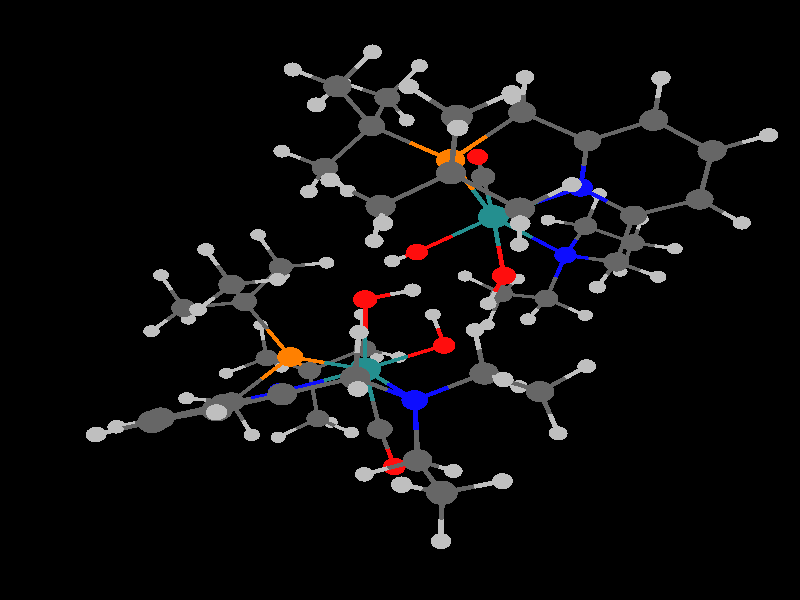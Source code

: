 global_settings {
	ambient_light rgb <0.200000002980232, 0.200000002980232, 0.200000002980232>
	max_trace_level 15
}

background { color rgb <0,0,0> }

camera {
	perspective
	location <0.180663388893447, 22.5742932811465, -3.10228790567028>
	angle 40
	up <-0.742047062516124, 0.079325071349589, 0.665637806969056>
	right <-0.670163965302873, -0.111038127486888, -0.733860200483536> * 1
	direction <0.0156976629063425, -0.990645278240192, 0.13555632069251> }

light_source {
	<-84.1519867609535, 75.2031484920036, -20.1646786130129>
	color rgb <1, 1, 1>
	fade_distance 157.108166248387
	fade_power 0
	parallel
	point_at <84.1519867609535, -75.2031484920036, 20.1646786130129>
}

light_source {
	<1.92827310897203, -27.5697013257519, 88.0444207914706>
	color rgb <0.300000011920929, 0.300000011920929, 0.300000011920929>
	fade_distance 157.108166248387
	fade_power 0
	parallel
	point_at <-1.92827310897203, 27.5697013257519, -88.0444207914706>
}

#default {
	finish {ambient .8 diffuse 1 specular 1 roughness .005 metallic 0.5}
}

union {
}
merge {
}
union {
cylinder {
	<4.095984, 3.391543, -4.734301>, 	<3.71917476073452, 3.41658101086978, -4.40321161948783>, 0.05
	pigment { rgbt <0.75, 0.75, 0.75, 0> }
}
cylinder {
	<3.71917476073452, 3.41658101086978, -4.40321161948783>, 	<3.270339, 3.446405, -4.008835>, 0.05
	pigment { rgbt <0.400000005960464, 0.400000005960464, 0.400000005960464, 0> }
}
cylinder {
	<0.99685, 1.392506, -4.71719>, 	<0.747004252158991, 1.31600032729394, -4.2877941928164>, 0.05
	pigment { rgbt <0.75, 0.75, 0.75, 0> }
}
cylinder {
	<0.747004252158991, 1.31600032729394, -4.2877941928164>, 	<0.449441, 1.224883, -3.776389>, 0.05
	pigment { rgbt <0.400000005960464, 0.400000005960464, 0.400000005960464, 0> }
}
cylinder {
	<2.344968, 3.632087, -4.574341>, 	<2.76728345440234, 3.54734652487777, -4.31625864885948>, 0.05
	pigment { rgbt <0.75, 0.75, 0.75, 0> }
}
cylinder {
	<2.76728345440234, 3.54734652487777, -4.31625864885948>, 	<3.270339, 3.446405, -4.008835>, 0.05
	pigment { rgbt <0.400000005960464, 0.400000005960464, 0.400000005960464, 0> }
}
cylinder {
	<3.270339, 3.446405, -4.008835>, 	<3.37157199910848, 3.92182234816272, -3.65971767821833>, 0.05
	pigment { rgbt <0.400000005960464, 0.400000005960464, 0.400000005960464, 0> }
}
cylinder {
	<3.37157199910848, 3.92182234816272, -3.65971767821833>, 	<3.456566, 4.320977, -3.366603>, 0.05
	pigment { rgbt <0.75, 0.75, 0.75, 0> }
}
cylinder {
	<3.270339, 3.446405, -4.008835>, 	<3.23838, 2.796147, -3.613895>, 0.05
	pigment { rgbt <0.400000005960464, 0.400000005960464, 0.400000005960464, 0> }
}
cylinder {
	<3.23838, 2.796147, -3.613895>, 	<3.206421, 2.145889, -3.218955>, 0.05
	pigment { rgbt <0.400000005960464, 0.400000005960464, 0.400000005960464, 0> }
}
cylinder {
	<-0.625512, 1.300583, -3.993994>, 	<-0.134969576030724, 1.26603817665007, -3.89469246386974>, 0.05
	pigment { rgbt <0.75, 0.75, 0.75, 0> }
}
cylinder {
	<-0.134969576030724, 1.26603817665007, -3.89469246386974>, 	<0.449441, 1.224883, -3.776389>, 0.05
	pigment { rgbt <0.400000005960464, 0.400000005960464, 0.400000005960464, 0> }
}
cylinder {
	<3.059949, 1.30047, -3.904113>, 	<3.12678191836226, 1.68622167273545, -3.59148595401679>, 0.05
	pigment { rgbt <0.75, 0.75, 0.75, 0> }
}
cylinder {
	<3.12678191836226, 1.68622167273545, -3.59148595401679>, 	<3.206421, 2.145889, -3.218955>, 0.05
	pigment { rgbt <0.400000005960464, 0.400000005960464, 0.400000005960464, 0> }
}
cylinder {
	<-5.622698, 0.04053, -3.777685>, 	<-5.56010700331177, 0.168757049514793, -3.30135030639473>, 0.05
	pigment { rgbt <0.75, 0.75, 0.75, 0> }
}
cylinder {
	<-5.56010700331177, 0.168757049514793, -3.30135030639473>, 	<-5.485432, 0.32174, -2.733053>, 0.05
	pigment { rgbt <0.400000005960464, 0.400000005960464, 0.400000005960464, 0> }
}
cylinder {
	<0.449441, 1.224883, -3.776389>, 	<0.557438139478742, 0.670183564804991, -3.57881244175271>, 0.05
	pigment { rgbt <0.400000005960464, 0.400000005960464, 0.400000005960464, 0> }
}
cylinder {
	<0.557438139478742, 0.670183564804991, -3.57881244175271>, 	<0.648117, 0.204435, -3.412919>, 0.05
	pigment { rgbt <0.75, 0.75, 0.75, 0> }
}
cylinder {
	<0.449441, 1.224883, -3.776389>, 	<0.624327, 1.7272465, -3.2372715>, 0.05
	pigment { rgbt <0.400000005960464, 0.400000005960464, 0.400000005960464, 0> }
}
cylinder {
	<0.624327, 1.7272465, -3.2372715>, 	<0.799213, 2.22961, -2.698154>, 0.05
	pigment { rgbt <0.400000005960464, 0.400000005960464, 0.400000005960464, 0> }
}
cylinder {
	<-3.685926, -1.542941, -3.530167>, 	<-3.53084834208888, -1.32923961798506, -3.10150891974689>, 0.05
	pigment { rgbt <0.75, 0.75, 0.75, 0> }
}
cylinder {
	<-3.53084834208888, -1.32923961798506, -3.10150891974689>, 	<-3.3462, -1.074789, -2.591113>, 0.05
	pigment { rgbt <0.400000005960464, 0.400000005960464, 0.400000005960464, 0> }
}
cylinder {
	<-4.883289, -3.328899, -3.268586>, 	<-4.70297005899586, -3.59027468379498, -2.87951107887582>, 0.05
	pigment { rgbt <0.75, 0.75, 0.75, 0> }
}
cylinder {
	<-4.70297005899586, -3.59027468379498, -2.87951107887582>, 	<-4.488182, -3.901614, -2.416062>, 0.05
	pigment { rgbt <0.400000005960464, 0.400000005960464, 0.400000005960464, 0> }
}
cylinder {
	<3.206421, 2.145889, -3.218955>, 	<3.73114828797114, 2.04705973999974, -2.9485255028851>, 0.05
	pigment { rgbt <0.400000005960464, 0.400000005960464, 0.400000005960464, 0> }
}
cylinder {
	<3.73114828797114, 2.04705973999974, -2.9485255028851>, 	<4.171713, 1.964082, -2.721471>, 0.05
	pigment { rgbt <0.75, 0.75, 0.75, 0> }
}
cylinder {
	<3.206421, 2.145889, -3.218955>, 	<2.67717563277552, 2.10501453974957, -2.69392539111751>, 0.05
	pigment { rgbt <0.400000005960464, 0.400000005960464, 0.400000005960464, 0> }
}
cylinder {
	<2.67717563277552, 2.10501453974957, -2.69392539111751>, 	<2.164943, 2.065454, -2.185773>, 0.05
	pigment { rgbt <0.0500000007450581, 0.0500000007450581, 1, 0> }
}
cylinder {
	<-1.947647, -3.199405, -3.114119>, 	<-1.83945776390893, -3.00550171456845, -2.65964630149983>, 0.05
	pigment { rgbt <0.75, 0.75, 0.75, 0> }
}
cylinder {
	<-1.83945776390893, -3.00550171456845, -2.65964630149983>, 	<-1.710735, -2.774797, -2.118918>, 0.05
	pigment { rgbt <0.400000005960464, 0.400000005960464, 0.400000005960464, 0> }
}
cylinder {
	<0.64403, 3.267905, -3.058716>, 	<0.714911001496577, 2.79365595565307, -2.89402659676892>, 0.05
	pigment { rgbt <0.75, 0.75, 0.75, 0> }
}
cylinder {
	<0.714911001496577, 2.79365595565307, -2.89402659676892>, 	<0.799213, 2.22961, -2.698154>, 0.05
	pigment { rgbt <0.400000005960464, 0.400000005960464, 0.400000005960464, 0> }
}
cylinder {
	<4.156211, -1.098205, -2.987081>, 	<3.8554161932423, -0.932488629162661, -2.53404353065218>, 0.05
	pigment { rgbt <1, 0.0500000007450581, 0.0500000007450581, 0> }
}
cylinder {
	<3.8554161932423, -0.932488629162661, -2.53404353065218>, 	<3.539383, -0.758377, -2.058055>, 0.05
	pigment { rgbt <0.400000005960464, 0.400000005960464, 0.400000005960464, 0> }
}
cylinder {
	<-3.699382, -4.570626, -2.78946>, 	<-4.05935037399346, -4.26532280296385, -2.61906006223072>, 0.05
	pigment { rgbt <0.75, 0.75, 0.75, 0> }
}
cylinder {
	<-4.05935037399346, -4.26532280296385, -2.61906006223072>, 	<-4.488182, -3.901614, -2.416062>, 0.05
	pigment { rgbt <0.400000005960464, 0.400000005960464, 0.400000005960464, 0> }
}
cylinder {
	<-2.467587, -0.434105, -2.778666>, 	<-2.86867406712359, -0.726577415628961, -2.69304800584304>, 0.05
	pigment { rgbt <0.75, 0.75, 0.75, 0> }
}
cylinder {
	<-2.86867406712359, -0.726577415628961, -2.69304800584304>, 	<-3.3462, -1.074789, -2.591113>, 0.05
	pigment { rgbt <0.400000005960464, 0.400000005960464, 0.400000005960464, 0> }
}
cylinder {
	<-5.485432, 0.32174, -2.733053>, 	<-5.929352, 0.752271, -2.4131195>, 0.05
	pigment { rgbt <0.400000005960464, 0.400000005960464, 0.400000005960464, 0> }
}
cylinder {
	<-5.929352, 0.752271, -2.4131195>, 	<-6.373272, 1.182802, -2.093186>, 0.05
	pigment { rgbt <0.400000005960464, 0.400000005960464, 0.400000005960464, 0> }
}
cylinder {
	<-5.485432, 0.32174, -2.733053>, 	<-4.9450755, 0.069054, -2.3757315>, 0.05
	pigment { rgbt <0.400000005960464, 0.400000005960464, 0.400000005960464, 0> }
}
cylinder {
	<-4.9450755, 0.069054, -2.3757315>, 	<-4.404719, -0.183632, -2.01841>, 0.05
	pigment { rgbt <0.400000005960464, 0.400000005960464, 0.400000005960464, 0> }
}
cylinder {
	<0.799213, 2.22961, -2.698154>, 	<1.49324284499977, 2.14619002442959, -2.43777478448095>, 0.05
	pigment { rgbt <0.400000005960464, 0.400000005960464, 0.400000005960464, 0> }
}
cylinder {
	<1.49324284499977, 2.14619002442959, -2.43777478448095>, 	<2.164943, 2.065454, -2.185773>, 0.05
	pigment { rgbt <0.0500000007450581, 0.0500000007450581, 1, 0> }
}
cylinder {
	<0.799213, 2.22961, -2.698154>, 	<0.430506652927572, 2.14138205393066, -2.23646247218621>, 0.05
	pigment { rgbt <0.400000005960464, 0.400000005960464, 0.400000005960464, 0> }
}
cylinder {
	<0.430506652927572, 2.14138205393066, -2.23646247218621>, 	<0.12105, 2.067332, -1.848963>, 0.05
	pigment { rgbt <0.75, 0.75, 0.75, 0> }
}
cylinder {
	<-7.226393, 1.596033, -2.634267>, 	<-6.83734994791269, 1.4075900365082, -2.38752145784777>, 0.05
	pigment { rgbt <0.75, 0.75, 0.75, 0> }
}
cylinder {
	<-6.83734994791269, 1.4075900365082, -2.38752145784777>, 	<-6.373272, 1.182802, -2.093186>, 0.05
	pigment { rgbt <0.400000005960464, 0.400000005960464, 0.400000005960464, 0> }
}
cylinder {
	<-3.3462, -1.074789, -2.591113>, 	<-3.8754595, -0.6292105, -2.3047615>, 0.05
	pigment { rgbt <0.400000005960464, 0.400000005960464, 0.400000005960464, 0> }
}
cylinder {
	<-3.8754595, -0.6292105, -2.3047615>, 	<-4.404719, -0.183632, -2.01841>, 0.05
	pigment { rgbt <0.400000005960464, 0.400000005960464, 0.400000005960464, 0> }
}
cylinder {
	<-3.3462, -1.074789, -2.591113>, 	<-3.12133074694662, -1.58145201211142, -2.08617509610255>, 0.05
	pigment { rgbt <0.400000005960464, 0.400000005960464, 0.400000005960464, 0> }
}
cylinder {
	<-3.12133074694662, -1.58145201211142, -2.08617509610255>, 	<-2.903659, -2.071898, -1.597399>, 0.05
	pigment { rgbt <0.0500000007450581, 0.0500000007450581, 1, 0> }
}
cylinder {
	<-4.488182, -3.901614, -2.416062>, 	<-4.93355389501095, -4.24557036920122, -2.21310265411988>, 0.05
	pigment { rgbt <0.400000005960464, 0.400000005960464, 0.400000005960464, 0> }
}
cylinder {
	<-4.93355389501095, -4.24557036920122, -2.21310265411988>, 	<-5.307453, -4.534329, -2.042714>, 0.05
	pigment { rgbt <0.75, 0.75, 0.75, 0> }
}
cylinder {
	<-4.488182, -3.901614, -2.416062>, 	<-4.2462435, -3.4571425, -1.848043>, 0.05
	pigment { rgbt <0.400000005960464, 0.400000005960464, 0.400000005960464, 0> }
}
cylinder {
	<-4.2462435, -3.4571425, -1.848043>, 	<-4.004305, -3.012671, -1.280024>, 0.05
	pigment { rgbt <0.400000005960464, 0.400000005960464, 0.400000005960464, 0> }
}
cylinder {
	<-0.921179, -2.022448, -2.259561>, 	<-1.28149236820632, -2.36578197790233, -2.19537865822229>, 0.05
	pigment { rgbt <0.75, 0.75, 0.75, 0> }
}
cylinder {
	<-1.28149236820632, -2.36578197790233, -2.19537865822229>, 	<-1.710735, -2.774797, -2.118918>, 0.05
	pigment { rgbt <0.400000005960464, 0.400000005960464, 0.400000005960464, 0> }
}
cylinder {
	<2.164943, 2.065454, -2.185773>, 	<2.28564572130161, 2.51708582831643, -1.63962041903621>, 0.05
	pigment { rgbt <0.0500000007450581, 0.0500000007450581, 1, 0> }
}
cylinder {
	<2.28564572130161, 2.51708582831643, -1.63962041903621>, 	<2.410378, 2.983795, -1.075235>, 0.05
	pigment { rgbt <0.400000005960464, 0.400000005960464, 0.400000005960464, 0> }
}
cylinder {
	<2.164943, 2.065454, -2.185773>, 	<2.30290685363132, 1.02063258117825, -1.49221380624912>, 0.05
	pigment { rgbt <0.0500000007450581, 0.0500000007450581, 1, 0> }
}
cylinder {
	<2.30290685363132, 1.02063258117825, -1.49221380624912>, 	<2.449619, -0.090441, -0.754676>, 0.05
	pigment { rgbt <0.140000000596046, 0.560000002384186, 0.560000002384186, 0> }
}
cylinder {
	<-1.710735, -2.774797, -2.118918>, 	<-2.31687219130571, -2.41764664873572, -1.85392872836781>, 0.05
	pigment { rgbt <0.400000005960464, 0.400000005960464, 0.400000005960464, 0> }
}
cylinder {
	<-2.31687219130571, -2.41764664873572, -1.85392872836781>, 	<-2.903659, -2.071898, -1.597399>, 0.05
	pigment { rgbt <0.0500000007450581, 0.0500000007450581, 1, 0> }
}
cylinder {
	<-1.710735, -2.774797, -2.118918>, 	<-1.45187, -3.3097625, -1.6502165>, 0.05
	pigment { rgbt <0.400000005960464, 0.400000005960464, 0.400000005960464, 0> }
}
cylinder {
	<-1.45187, -3.3097625, -1.6502165>, 	<-1.193005, -3.844728, -1.181515>, 0.05
	pigment { rgbt <0.400000005960464, 0.400000005960464, 0.400000005960464, 0> }
}
cylinder {
	<-6.373272, 1.182802, -2.093186>, 	<-6.271353, 1.3447505, -1.4239535>, 0.05
	pigment { rgbt <0.400000005960464, 0.400000005960464, 0.400000005960464, 0> }
}
cylinder {
	<-6.271353, 1.3447505, -1.4239535>, 	<-6.169434, 1.506699, -0.754721>, 0.05
	pigment { rgbt <0.400000005960464, 0.400000005960464, 0.400000005960464, 0> }
}
cylinder {
	<3.539383, -0.758377, -2.058055>, 	<3.01121591020753, -0.434653869773984, -1.42635685863488>, 0.05
	pigment { rgbt <0.400000005960464, 0.400000005960464, 0.400000005960464, 0> }
}
cylinder {
	<3.01121591020753, -0.434653869773984, -1.42635685863488>, 	<2.449619, -0.090441, -0.754676>, 0.05
	pigment { rgbt <0.140000000596046, 0.560000002384186, 0.560000002384186, 0> }
}
cylinder {
	<-4.404719, -0.183632, -2.01841>, 	<-4.30944672867212, -0.0162730722487413, -1.36093784032785>, 0.05
	pigment { rgbt <0.400000005960464, 0.400000005960464, 0.400000005960464, 0> }
}
cylinder {
	<-4.30944672867212, -0.0162730722487413, -1.36093784032785>, 	<-4.217512, 0.145223, -0.726498>, 0.05
	pigment { rgbt <0.0500000007450581, 0.0500000007450581, 1, 0> }
}
cylinder {
	<-2.903659, -2.071898, -1.597399>, 	<-3.44507166815445, -2.5346684276013, -1.44128082435087>, 0.05
	pigment { rgbt <0.0500000007450581, 0.0500000007450581, 1, 0> }
}
cylinder {
	<-3.44507166815445, -2.5346684276013, -1.44128082435087>, 	<-4.004305, -3.012671, -1.280024>, 0.05
	pigment { rgbt <0.400000005960464, 0.400000005960464, 0.400000005960464, 0> }
}
cylinder {
	<-2.903659, -2.071898, -1.597399>, 	<-2.72464298974155, -1.37317814752988, -0.739101605465162>, 0.05
	pigment { rgbt <0.0500000007450581, 0.0500000007450581, 1, 0> }
}
cylinder {
	<-2.72464298974155, -1.37317814752988, -0.739101605465162>, 	<-2.532853, -0.6246, 0.180441>, 0.05
	pigment { rgbt <0.140000000596046, 0.560000002384186, 0.560000002384186, 0> }
}
cylinder {
	<-0.234522, -4.214393, -1.572023>, 	<-0.671901377849688, -4.04570576432362, -1.39382459054952>, 0.05
	pigment { rgbt <0.75, 0.75, 0.75, 0> }
}
cylinder {
	<-0.671901377849688, -4.04570576432362, -1.39382459054952>, 	<-1.193005, -3.844728, -1.181515>, 0.05
	pigment { rgbt <0.400000005960464, 0.400000005960464, 0.400000005960464, 0> }
}
cylinder {
	<4.386621, -2.907118, -1.547879>, 	<4.52567846968105, -3.13570936424085, -1.12644669956727>, 0.05
	pigment { rgbt <0.75, 0.75, 0.75, 0> }
}
cylinder {
	<4.52567846968105, -3.13570936424085, -1.12644669956727>, 	<4.691478, -3.408261, -0.623969>, 0.05
	pigment { rgbt <0.400000005960464, 0.400000005960464, 0.400000005960464, 0> }
}
cylinder {
	<0.887125, -1.267903, -1.444928>, 	<1.63643932023911, -0.70323578326996, -1.11390867565463>, 0.05
	pigment { rgbt <1, 0.0500000007450581, 0.0500000007450581, 0> }
}
cylinder {
	<1.63643932023911, -0.70323578326996, -1.11390867565463>, 	<2.449619, -0.090441, -0.754676>, 0.05
	pigment { rgbt <0.140000000596046, 0.560000002384186, 0.560000002384186, 0> }
}
cylinder {
	<0.887125, -1.267903, -1.444928>, 	<0.623140283935634, -1.40769480570051, -1.01259507842711>, 0.05
	pigment { rgbt <1, 0.0500000007450581, 0.0500000007450581, 0> }
}
cylinder {
	<0.623140283935634, -1.40769480570051, -1.01259507842711>, 	<0.392914, -1.52961, -0.635549>, 0.05
	pigment { rgbt <0.75, 0.75, 0.75, 0> }
}
cylinder {
	<-0.610462, -0.192386, -1.420344>, 	<-0.961552696392825, 0.083365326616262, -1.31624417764776>, 0.05
	pigment { rgbt <0.75, 0.75, 0.75, 0> }
}
cylinder {
	<-0.961552696392825, 0.083365326616262, -1.31624417764776>, 	<-1.364111, 0.39954, -1.196884>, 0.05
	pigment { rgbt <1, 0.0500000007450581, 0.0500000007450581, 0> }
}
cylinder {
	<2.444938, 4.04258, -1.393327>, 	<2.42915778937759, 3.55913525741166, -1.24808513780946>, 0.05
	pigment { rgbt <0.75, 0.75, 0.75, 0> }
}
cylinder {
	<2.42915778937759, 3.55913525741166, -1.24808513780946>, 	<2.410378, 2.983795, -1.075235>, 0.05
	pigment { rgbt <0.400000005960464, 0.400000005960464, 0.400000005960464, 0> }
}
cylinder {
	<-4.004305, -3.012671, -1.280024>, 	<-4.45983197631936, -2.68601493245022, -1.07191779552503>, 0.05
	pigment { rgbt <0.400000005960464, 0.400000005960464, 0.400000005960464, 0> }
}
cylinder {
	<-4.45983197631936, -2.68601493245022, -1.07191779552503>, 	<-4.842222, -2.411805, -0.897224>, 0.05
	pigment { rgbt <0.75, 0.75, 0.75, 0> }
}
cylinder {
	<-4.004305, -3.012671, -1.280024>, 	<-3.82127287096, -3.35080732400126, -0.824359138133121>, 0.05
	pigment { rgbt <0.400000005960464, 0.400000005960464, 0.400000005960464, 0> }
}
cylinder {
	<-3.82127287096, -3.35080732400126, -0.824359138133121>, 	<-3.667712, -3.634498, -0.442064>, 0.05
	pigment { rgbt <0.75, 0.75, 0.75, 0> }
}
cylinder {
	<-1.364111, 0.39954, -1.196884>, 	<-1.92461746648072, -0.0916180935583445, -0.536345088122477>, 0.05
	pigment { rgbt <1, 0.0500000007450581, 0.0500000007450581, 0> }
}
cylinder {
	<-1.92461746648072, -0.0916180935583445, -0.536345088122477>, 	<-2.532853, -0.6246, 0.180441>, 0.05
	pigment { rgbt <0.140000000596046, 0.560000002384186, 0.560000002384186, 0> }
}
cylinder {
	<-1.193005, -3.844728, -1.181515>, 	<-1.5619001294312, -4.31356786581667, -1.13175517377856>, 0.05
	pigment { rgbt <0.400000005960464, 0.400000005960464, 0.400000005960464, 0> }
}
cylinder {
	<-1.5619001294312, -4.31356786581667, -1.13175517377856>, 	<-1.871638, -4.707223, -1.089975>, 0.05
	pigment { rgbt <0.75, 0.75, 0.75, 0> }
}
cylinder {
	<-1.193005, -3.844728, -1.181515>, 	<-1.09176854622849, -3.60699329892027, -0.641850172493759>, 0.05
	pigment { rgbt <0.400000005960464, 0.400000005960464, 0.400000005960464, 0> }
}
cylinder {
	<-1.09176854622849, -3.60699329892027, -0.641850172493759>, 	<-1.006775, -3.407402, -0.188772>, 0.05
	pigment { rgbt <0.75, 0.75, 0.75, 0> }
}
cylinder {
	<2.410378, 2.983795, -1.075235>, 	<1.95528341203052, 2.90447211049757, -0.69310470861862>, 0.05
	pigment { rgbt <0.400000005960464, 0.400000005960464, 0.400000005960464, 0> }
}
cylinder {
	<1.95528341203052, 2.90447211049757, -0.69310470861862>, 	<1.573062, 2.837851, -0.372164>, 0.05
	pigment { rgbt <0.75, 0.75, 0.75, 0> }
}
cylinder {
	<2.410378, 2.983795, -1.075235>, 	<3.0352475, 2.8110945, -0.6955215>, 0.05
	pigment { rgbt <0.400000005960464, 0.400000005960464, 0.400000005960464, 0> }
}
cylinder {
	<3.0352475, 2.8110945, -0.6955215>, 	<3.660117, 2.638394, -0.315808>, 0.05
	pigment { rgbt <0.400000005960464, 0.400000005960464, 0.400000005960464, 0> }
}
cylinder {
	<-2.005878, 2.17779, -1.043322>, 	<-2.25979208426701, 2.55007632106351, -0.821537327270456>, 0.05
	pigment { rgbt <0.75, 0.75, 0.75, 0> }
}
cylinder {
	<-2.25979208426701, 2.55007632106351, -0.821537327270456>, 	<-2.562239, 2.993521, -0.557361>, 0.05
	pigment { rgbt <0.400000005960464, 0.400000005960464, 0.400000005960464, 0> }
}
cylinder {
	<-2.182918, 3.967275, -0.912687>, 	<-2.35608304658188, 3.5227434376312, -0.750475987844715>, 0.05
	pigment { rgbt <0.75, 0.75, 0.75, 0> }
}
cylinder {
	<-2.35608304658188, 3.5227434376312, -0.750475987844715>, 	<-2.562239, 2.993521, -0.557361>, 0.05
	pigment { rgbt <0.400000005960464, 0.400000005960464, 0.400000005960464, 0> }
}
cylinder {
	<-3.619726, 2.933712, -0.857712>, 	<-3.13708803156804, 2.9610088785942, -0.720631547515471>, 0.05
	pigment { rgbt <0.75, 0.75, 0.75, 0> }
}
cylinder {
	<-3.13708803156804, 2.9610088785942, -0.720631547515471>, 	<-2.562239, 2.993521, -0.557361>, 0.05
	pigment { rgbt <0.400000005960464, 0.400000005960464, 0.400000005960464, 0> }
}
cylinder {
	<4.751867, -4.486694, -0.845013>, 	<4.72430166065606, -3.99442932258029, -0.744114610062413>, 0.05
	pigment { rgbt <0.75, 0.75, 0.75, 0> }
}
cylinder {
	<4.72430166065606, -3.99442932258029, -0.744114610062413>, 	<4.691478, -3.408261, -0.623969>, 0.05
	pigment { rgbt <0.400000005960464, 0.400000005960464, 0.400000005960464, 0> }
}
cylinder {
	<1.931118, -3.166057, -0.772941>, 	<2.11092479256177, -3.43197713900668, -0.385733788961568>, 0.05
	pigment { rgbt <0.75, 0.75, 0.75, 0> }
}
cylinder {
	<2.11092479256177, -3.43197713900668, -0.385733788961568>, 	<2.325051, -3.748653, 0.075379>, 0.05
	pigment { rgbt <0.400000005960464, 0.400000005960464, 0.400000005960464, 0> }
}
cylinder {
	<-6.169434, 1.506699, -0.754721>, 	<-6.54034547656058, 1.86949149229671, -0.467195038852848>, 0.05
	pigment { rgbt <0.400000005960464, 0.400000005960464, 0.400000005960464, 0> }
}
cylinder {
	<-6.54034547656058, 1.86949149229671, -0.467195038852848>, 	<-6.851229, 2.17357, -0.226202>, 0.05
	pigment { rgbt <0.75, 0.75, 0.75, 0> }
}
cylinder {
	<-6.169434, 1.506699, -0.754721>, 	<-5.6222835, 1.236238, -0.419312>, 0.05
	pigment { rgbt <0.400000005960464, 0.400000005960464, 0.400000005960464, 0> }
}
cylinder {
	<-5.6222835, 1.236238, -0.419312>, 	<-5.075133, 0.965777, -0.083903>, 0.05
	pigment { rgbt <0.400000005960464, 0.400000005960464, 0.400000005960464, 0> }
}
cylinder {
	<2.449619, -0.090441, -0.754676>, 	<3.18775434918715, 0.645964506602809, -0.400832911774865>, 0.05
	pigment { rgbt <0.140000000596046, 0.560000002384186, 0.560000002384186, 0> }
}
cylinder {
	<3.18775434918715, 0.645964506602809, -0.400832911774865>, 	<3.872259, 1.328865, -0.072699>, 0.05
	pigment { rgbt <0.0500000007450581, 0.0500000007450581, 1, 0> }
}
cylinder {
	<2.449619, -0.090441, -0.754676>, 	<1.68573390351335, 0.416858515597232, -0.154345558490317>, 0.05
	pigment { rgbt <0.140000000596046, 0.560000002384186, 0.560000002384186, 0> }
}
cylinder {
	<1.68573390351335, 0.416858515597232, -0.154345558490317>, 	<0.980951, 0.884908, 0.399537>, 0.05
	pigment { rgbt <1, 0.0500000007450581, 0.0500000007450581, 0> }
}
cylinder {
	<2.449619, -0.090441, -0.754676>, 	<2.94837397325802, -0.738084813454957, 0.0640482801222846>, 0.05
	pigment { rgbt <0.140000000596046, 0.560000002384186, 0.560000002384186, 0> }
}
cylinder {
	<2.94837397325802, -0.738084813454957, 0.0640482801222846>, 	<3.429885, -1.363337, 0.854466>, 0.05
	pigment { rgbt <1, 0.5, 0, 0> }
}
cylinder {
	<-4.217512, 0.145223, -0.726498>, 	<-4.63869763521023, 0.548204687382067, -0.410913629680339>, 0.05
	pigment { rgbt <0.0500000007450581, 0.0500000007450581, 1, 0> }
}
cylinder {
	<-4.63869763521023, 0.548204687382067, -0.410913629680339>, 	<-5.075133, 0.965777, -0.083903>, 0.05
	pigment { rgbt <0.400000005960464, 0.400000005960464, 0.400000005960464, 0> }
}
cylinder {
	<-4.217512, 0.145223, -0.726498>, 	<-3.40785722670456, -0.224757433157464, -0.290618993959135>, 0.05
	pigment { rgbt <0.0500000007450581, 0.0500000007450581, 1, 0> }
}
cylinder {
	<-3.40785722670456, -0.224757433157464, -0.290618993959135>, 	<-2.532853, -0.6246, 0.180441>, 0.05
	pigment { rgbt <0.140000000596046, 0.560000002384186, 0.560000002384186, 0> }
}
cylinder {
	<4.691478, -3.408261, -0.623969>, 	<5.24373394778708, -3.22925897568907, -0.478109116559938>, 0.05
	pigment { rgbt <0.400000005960464, 0.400000005960464, 0.400000005960464, 0> }
}
cylinder {
	<5.24373394778708, -3.22925897568907, -0.478109116559938>, 	<5.70742, -3.078965, -0.355642>, 0.05
	pigment { rgbt <0.75, 0.75, 0.75, 0> }
}
cylinder {
	<4.691478, -3.408261, -0.623969>, 	<4.192375, -3.314035, -0.0519165>, 0.05
	pigment { rgbt <0.400000005960464, 0.400000005960464, 0.400000005960464, 0> }
}
cylinder {
	<4.192375, -3.314035, -0.0519165>, 	<3.693272, -3.219809, 0.520136>, 0.05
	pigment { rgbt <0.400000005960464, 0.400000005960464, 0.400000005960464, 0> }
}
cylinder {
	<-2.562239, 2.993521, -0.557361>, 	<-2.4834475, 2.975377, 0.2054975>, 0.05
	pigment { rgbt <0.400000005960464, 0.400000005960464, 0.400000005960464, 0> }
}
cylinder {
	<-2.4834475, 2.975377, 0.2054975>, 	<-2.404656, 2.957233, 0.968356>, 0.05
	pigment { rgbt <0.400000005960464, 0.400000005960464, 0.400000005960464, 0> }
}
cylinder {
	<3.660117, 2.638394, -0.315808>, 	<3.76807553428287, 1.97197796055045, -0.192090436712328>, 0.05
	pigment { rgbt <0.400000005960464, 0.400000005960464, 0.400000005960464, 0> }
}
cylinder {
	<3.76807553428287, 1.97197796055045, -0.192090436712328>, 	<3.872259, 1.328865, -0.072699>, 0.05
	pigment { rgbt <0.0500000007450581, 0.0500000007450581, 1, 0> }
}
cylinder {
	<3.660117, 2.638394, -0.315808>, 	<4.1003035, 3.121474, -0.076425>, 0.05
	pigment { rgbt <0.400000005960464, 0.400000005960464, 0.400000005960464, 0> }
}
cylinder {
	<4.1003035, 3.121474, -0.076425>, 	<4.54049, 3.604554, 0.162958>, 0.05
	pigment { rgbt <0.400000005960464, 0.400000005960464, 0.400000005960464, 0> }
}
cylinder {
	<2.428152, -4.807184, -0.21773>, 	<2.38108743906071, -4.32397533320116, -0.0839287139566607>, 0.05
	pigment { rgbt <0.75, 0.75, 0.75, 0> }
}
cylinder {
	<2.38108743906071, -4.32397533320116, -0.0839287139566607>, 	<2.325051, -3.748653, 0.075379>, 0.05
	pigment { rgbt <0.400000005960464, 0.400000005960464, 0.400000005960464, 0> }
}
cylinder {
	<0.161017, 0.800236, -0.132894>, 	<0.542909134528213, 0.839672797126077, 0.11509085131607>, 0.05
	pigment { rgbt <0.75, 0.75, 0.75, 0> }
}
cylinder {
	<0.542909134528213, 0.839672797126077, 0.11509085131607>, 	<0.980951, 0.884908, 0.399537>, 0.05
	pigment { rgbt <1, 0.0500000007450581, 0.0500000007450581, 0> }
}
cylinder {
	<5.594539, -0.951831, -0.117792>, 	<5.37921843738929, -0.770420517237734, 0.299218450777569>, 0.05
	pigment { rgbt <0.75, 0.75, 0.75, 0> }
}
cylinder {
	<5.37921843738929, -0.770420517237734, 0.299218450777569>, 	<5.122816, -0.554398, 0.795792>, 0.05
	pigment { rgbt <0.400000005960464, 0.400000005960464, 0.400000005960464, 0> }
}
cylinder {
	<-5.075133, 0.965777, -0.083903>, 	<-4.91457, 1.0965325, 0.6354885>, 0.05
	pigment { rgbt <0.400000005960464, 0.400000005960464, 0.400000005960464, 0> }
}
cylinder {
	<-4.91457, 1.0965325, 0.6354885>, 	<-4.754007, 1.227288, 1.35488>, 0.05
	pigment { rgbt <0.400000005960464, 0.400000005960464, 0.400000005960464, 0> }
}
cylinder {
	<3.872259, 1.328865, -0.072699>, 	<4.40536583510429, 1.13146770064657, 0.270854820074313>, 0.05
	pigment { rgbt <0.0500000007450581, 0.0500000007450581, 1, 0> }
}
cylinder {
	<4.40536583510429, 1.13146770064657, 0.270854820074313>, 	<4.957735, 0.926938, 0.626822>, 0.05
	pigment { rgbt <0.400000005960464, 0.400000005960464, 0.400000005960464, 0> }
}
cylinder {
	<4.349297, 4.656603, -0.051216>, 	<4.43647800114377, 4.17688520137611, 0.0464439757259143>, 0.05
	pigment { rgbt <0.75, 0.75, 0.75, 0> }
}
cylinder {
	<4.43647800114377, 4.17688520137611, 0.0464439757259143>, 	<4.54049, 3.604554, 0.162958>, 0.05
	pigment { rgbt <0.400000005960464, 0.400000005960464, 0.400000005960464, 0> }
}
cylinder {
	<2.325051, -3.748653, 0.075379>, 	<3.0091615, -3.484231, 0.2977575>, 0.05
	pigment { rgbt <0.400000005960464, 0.400000005960464, 0.400000005960464, 0> }
}
cylinder {
	<3.0091615, -3.484231, 0.2977575>, 	<3.693272, -3.219809, 0.520136>, 0.05
	pigment { rgbt <0.400000005960464, 0.400000005960464, 0.400000005960464, 0> }
}
cylinder {
	<2.325051, -3.748653, 0.075379>, 	<1.91882487785191, -3.7172960582503, 0.512291702230214>, 0.05
	pigment { rgbt <0.400000005960464, 0.400000005960464, 0.400000005960464, 0> }
}
cylinder {
	<1.91882487785191, -3.7172960582503, 0.512291702230214>, 	<1.577877, -3.690978, 0.878995>, 0.05
	pigment { rgbt <0.75, 0.75, 0.75, 0> }
}
cylinder {
	<4.54049, 3.604554, 0.162958>, 	<5.0940165, 3.407016, 0.534856>, 0.05
	pigment { rgbt <0.400000005960464, 0.400000005960464, 0.400000005960464, 0> }
}
cylinder {
	<5.0940165, 3.407016, 0.534856>, 	<5.647543, 3.209478, 0.906754>, 0.05
	pigment { rgbt <0.400000005960464, 0.400000005960464, 0.400000005960464, 0> }
}
cylinder {
	<-2.532853, -0.6246, 0.180441>, 	<-1.59870219605109, -1.03530448402441, 0.530618218605042>, 0.05
	pigment { rgbt <0.140000000596046, 0.560000002384186, 0.560000002384186, 0> }
}
cylinder {
	<-1.59870219605109, -1.03530448402441, 0.530618218605042>, 	<-0.737977, -1.413727, 0.853271>, 0.05
	pigment { rgbt <1, 0.0500000007450581, 0.0500000007450581, 0> }
}
cylinder {
	<-2.532853, -0.6246, 0.180441>, 	<-2.98885299247868, -1.20297308871102, 0.768697681098198>, 0.05
	pigment { rgbt <0.140000000596046, 0.560000002384186, 0.560000002384186, 0> }
}
cylinder {
	<-2.98885299247868, -1.20297308871102, 0.768697681098198>, 	<-3.417762, -1.746985, 1.322006>, 0.05
	pigment { rgbt <0.400000005960464, 0.400000005960464, 0.400000005960464, 0> }
}
cylinder {
	<-2.532853, -0.6246, 0.180441>, 	<-2.71294962802407, 0.304841909280576, 0.88501808709614>, 0.05
	pigment { rgbt <0.140000000596046, 0.560000002384186, 0.560000002384186, 0> }
}
cylinder {
	<-2.71294962802407, 0.304841909280576, 0.88501808709614>, 	<-2.886942, 1.202781, 1.565714>, 0.05
	pigment { rgbt <1, 0.5, 0, 0> }
}
cylinder {
	<3.693272, -3.219809, 0.520136>, 	<3.56268479863994, -2.29937069862857, 0.685896721032965>, 0.05
	pigment { rgbt <0.400000005960464, 0.400000005960464, 0.400000005960464, 0> }
}
cylinder {
	<3.56268479863994, -2.29937069862857, 0.685896721032965>, 	<3.429885, -1.363337, 0.854466>, 0.05
	pigment { rgbt <1, 0.5, 0, 0> }
}
cylinder {
	<3.693272, -3.219809, 0.520136>, 	<3.9563935, -3.621262, 1.1148915>, 0.05
	pigment { rgbt <0.400000005960464, 0.400000005960464, 0.400000005960464, 0> }
}
cylinder {
	<3.9563935, -3.621262, 1.1148915>, 	<4.219515, -4.022715, 1.709647>, 0.05
	pigment { rgbt <0.400000005960464, 0.400000005960464, 0.400000005960464, 0> }
}
cylinder {
	<4.957735, 0.926938, 0.626822>, 	<5.0402755, 0.18627, 0.711307>, 0.05
	pigment { rgbt <0.400000005960464, 0.400000005960464, 0.400000005960464, 0> }
}
cylinder {
	<5.0402755, 0.18627, 0.711307>, 	<5.122816, -0.554398, 0.795792>, 0.05
	pigment { rgbt <0.400000005960464, 0.400000005960464, 0.400000005960464, 0> }
}
cylinder {
	<4.957735, 0.926938, 0.626822>, 	<5.409731, 1.390965, 0.8826975>, 0.05
	pigment { rgbt <0.400000005960464, 0.400000005960464, 0.400000005960464, 0> }
}
cylinder {
	<5.409731, 1.390965, 0.8826975>, 	<5.861727, 1.854992, 1.138573>, 0.05
	pigment { rgbt <0.400000005960464, 0.400000005960464, 0.400000005960464, 0> }
}
cylinder {
	<5.122816, -0.554398, 0.795792>, 	<4.2835652474723, -0.955420052581592, 0.824878949588501>, 0.05
	pigment { rgbt <0.400000005960464, 0.400000005960464, 0.400000005960464, 0> }
}
cylinder {
	<4.2835652474723, -0.955420052581592, 0.824878949588501>, 	<3.429885, -1.363337, 0.854466>, 0.05
	pigment { rgbt <1, 0.5, 0, 0> }
}
cylinder {
	<5.122816, -0.554398, 0.795792>, 	<5.4791430626831, -0.685255473901836, 1.25666041486759>, 0.05
	pigment { rgbt <0.400000005960464, 0.400000005960464, 0.400000005960464, 0> }
}
cylinder {
	<5.4791430626831, -0.685255473901836, 1.25666041486759>, 	<5.778178, -0.795073, 1.643428>, 0.05
	pigment { rgbt <0.75, 0.75, 0.75, 0> }
}
cylinder {
	<-0.628766, 4.160442, 0.816219>, 	<-0.77180835823182, 3.73671696221437, 1.04865906581178>, 0.05
	pigment { rgbt <0.75, 0.75, 0.75, 0> }
}
cylinder {
	<-0.77180835823182, 3.73671696221437, 1.04865906581178>, 	<-0.942096, 3.232285, 1.325372>, 0.05
	pigment { rgbt <0.400000005960464, 0.400000005960464, 0.400000005960464, 0> }
}
cylinder {
	<-0.737977, -1.413727, 0.853271>, 	<-0.431303294414358, -0.995486850933519, 0.90526735792175>, 0.05
	pigment { rgbt <1, 0.0500000007450581, 0.0500000007450581, 0> }
}
cylinder {
	<-0.431303294414358, -0.995486850933519, 0.90526735792175>, 	<-0.164168, -0.631169, 0.95056>, 0.05
	pigment { rgbt <0.75, 0.75, 0.75, 0> }
}
cylinder {
	<3.429885, -1.363337, 0.854466>, 	<3.164226982814, -1.22627885686556, 1.76985027264309>, 0.05
	pigment { rgbt <1, 0.5, 0, 0> }
}
cylinder {
	<3.164226982814, -1.22627885686556, 1.76985027264309>, 	<2.902983, -1.091498, 2.670025>, 0.05
	pigment { rgbt <0.400000005960464, 0.400000005960464, 0.400000005960464, 0> }
}
cylinder {
	<5.647543, 3.209478, 0.906754>, 	<5.754635, 2.532235, 1.0226635>, 0.05
	pigment { rgbt <0.400000005960464, 0.400000005960464, 0.400000005960464, 0> }
}
cylinder {
	<5.754635, 2.532235, 1.0226635>, 	<5.861727, 1.854992, 1.138573>, 0.05
	pigment { rgbt <0.400000005960464, 0.400000005960464, 0.400000005960464, 0> }
}
cylinder {
	<5.647543, 3.209478, 0.906754>, 	<6.02736136483087, 3.61367785473114, 1.11870068534575>, 0.05
	pigment { rgbt <0.400000005960464, 0.400000005960464, 0.400000005960464, 0> }
}
cylinder {
	<6.02736136483087, 3.61367785473114, 1.11870068534575>, 	<6.345771, 3.952527, 1.29638>, 0.05
	pigment { rgbt <0.75, 0.75, 0.75, 0> }
}
cylinder {
	<-2.404656, 2.957233, 0.968356>, 	<-1.673376, 3.094759, 1.146864>, 0.05
	pigment { rgbt <0.400000005960464, 0.400000005960464, 0.400000005960464, 0> }
}
cylinder {
	<-1.673376, 3.094759, 1.146864>, 	<-0.942096, 3.232285, 1.325372>, 0.05
	pigment { rgbt <0.400000005960464, 0.400000005960464, 0.400000005960464, 0> }
}
cylinder {
	<-2.404656, 2.957233, 0.968356>, 	<-2.851131, 3.5107605, 1.253795>, 0.05
	pigment { rgbt <0.400000005960464, 0.400000005960464, 0.400000005960464, 0> }
}
cylinder {
	<-2.851131, 3.5107605, 1.253795>, 	<-3.297606, 4.064288, 1.539234>, 0.05
	pigment { rgbt <0.400000005960464, 0.400000005960464, 0.400000005960464, 0> }
}
cylinder {
	<-2.404656, 2.957233, 0.968356>, 	<-2.64378431422512, 2.0873359904478, 1.26453961621297>, 0.05
	pigment { rgbt <0.400000005960464, 0.400000005960464, 0.400000005960464, 0> }
}
cylinder {
	<-2.64378431422512, 2.0873359904478, 1.26453961621297>, 	<-2.886942, 1.202781, 1.565714>, 0.05
	pigment { rgbt <1, 0.5, 0, 0> }
}
cylinder {
	<-0.264194, 2.422615, 1.01026>, 	<-0.573617607892516, 2.79218318626045, 1.15409065978597>, 0.05
	pigment { rgbt <0.75, 0.75, 0.75, 0> }
}
cylinder {
	<-0.573617607892516, 2.79218318626045, 1.15409065978597>, 	<-0.942096, 3.232285, 1.325372>, 0.05
	pigment { rgbt <0.400000005960464, 0.400000005960464, 0.400000005960464, 0> }
}
cylinder {
	<-2.944254, 5.023811, 1.125108>, 	<-3.10555567906323, 4.58579827897455, 1.31415240655136>, 0.05
	pigment { rgbt <0.75, 0.75, 0.75, 0> }
}
cylinder {
	<-3.10555567906323, 4.58579827897455, 1.31415240655136>, 	<-3.297606, 4.064288, 1.539234>, 0.05
	pigment { rgbt <0.400000005960464, 0.400000005960464, 0.400000005960464, 0> }
}
cylinder {
	<5.861727, 1.854992, 1.138573>, 	<6.33121171864537, 1.6669796326789, 1.44853640934859>, 0.05
	pigment { rgbt <0.400000005960464, 0.400000005960464, 0.400000005960464, 0> }
}
cylinder {
	<6.33121171864537, 1.6669796326789, 1.44853640934859>, 	<6.724713, 1.509396, 1.708334>, 0.05
	pigment { rgbt <0.75, 0.75, 0.75, 0> }
}
cylinder {
	<-4.346031, 3.954998, 1.224128>, 	<-3.86755980734622, 4.00487483109916, 1.36793336865523>, 0.05
	pigment { rgbt <0.75, 0.75, 0.75, 0> }
}
cylinder {
	<-3.86755980734622, 4.00487483109916, 1.36793336865523>, 	<-3.297606, 4.064288, 1.539234>, 0.05
	pigment { rgbt <0.400000005960464, 0.400000005960464, 0.400000005960464, 0> }
}
cylinder {
	<-3.417762, -1.746985, 1.322006>, 	<-3.67330166583322, -2.16398056541456, 1.66465576687541>, 0.05
	pigment { rgbt <0.400000005960464, 0.400000005960464, 0.400000005960464, 0> }
}
cylinder {
	<-3.67330166583322, -2.16398056541456, 1.66465576687541>, 	<-3.916517, -2.560865, 1.99078>, 0.05
	pigment { rgbt <1, 0.0500000007450581, 0.0500000007450581, 0> }
}
cylinder {
	<-0.942096, 3.232285, 1.325372>, 	<-0.864642801967804, 3.32031823486085, 1.9115460531901>, 0.05
	pigment { rgbt <0.400000005960464, 0.400000005960464, 0.400000005960464, 0> }
}
cylinder {
	<-0.864642801967804, 3.32031823486085, 1.9115460531901>, 	<-0.799628, 3.394214, 2.403585>, 0.05
	pigment { rgbt <0.75, 0.75, 0.75, 0> }
}
cylinder {
	<-4.754007, 1.227288, 1.35488>, 	<-3.82842330044276, 1.21513883554935, 1.45939940008112>, 0.05
	pigment { rgbt <0.400000005960464, 0.400000005960464, 0.400000005960464, 0> }
}
cylinder {
	<-3.82842330044276, 1.21513883554935, 1.45939940008112>, 	<-2.886942, 1.202781, 1.565714>, 0.05
	pigment { rgbt <1, 0.5, 0, 0> }
}
cylinder {
	<-4.754007, 1.227288, 1.35488>, 	<-5.0249297596185, 1.71956289415863, 1.55676186346647>, 0.05
	pigment { rgbt <0.400000005960464, 0.400000005960464, 0.400000005960464, 0> }
}
cylinder {
	<-5.0249297596185, 1.71956289415863, 1.55676186346647>, 	<-5.252292, 2.132687, 1.726184>, 0.05
	pigment { rgbt <0.75, 0.75, 0.75, 0> }
}
cylinder {
	<-4.754007, 1.227288, 1.35488>, 	<-4.95132850500998, 0.762896561921489, 1.67794011258618>, 0.05
	pigment { rgbt <0.400000005960464, 0.400000005960464, 0.400000005960464, 0> }
}
cylinder {
	<-4.95132850500998, 0.762896561921489, 1.67794011258618>, 	<-5.117033, 0.372915, 1.949236>, 0.05
	pigment { rgbt <0.75, 0.75, 0.75, 0> }
}
cylinder {
	<4.346139, -5.069297, 1.385737>, 	<4.28833811601382, -4.59155688150728, 1.53359431245232>, 0.05
	pigment { rgbt <0.75, 0.75, 0.75, 0> }
}
cylinder {
	<4.28833811601382, -4.59155688150728, 1.53359431245232>, 	<4.219515, -4.022715, 1.709647>, 0.05
	pigment { rgbt <0.400000005960464, 0.400000005960464, 0.400000005960464, 0> }
}
cylinder {
	<-3.297606, 4.064288, 1.539234>, 	<-3.28150643866921, 4.11076430762367, 2.13276202470774>, 0.05
	pigment { rgbt <0.400000005960464, 0.400000005960464, 0.400000005960464, 0> }
}
cylinder {
	<-3.28150643866921, 4.11076430762367, 2.13276202470774>, 	<-3.268002, 4.149749, 2.630618>, 0.05
	pigment { rgbt <0.75, 0.75, 0.75, 0> }
}
cylinder {
	<-2.886942, 1.202781, 1.565714>, 	<-2.72354263227174, 1.12588531139539, 2.50950495239848>, 0.05
	pigment { rgbt <1, 0.5, 0, 0> }
}
cylinder {
	<-2.72354263227174, 1.12588531139539, 2.50950495239848>, 	<-2.562864, 1.05027, 3.437581>, 0.05
	pigment { rgbt <0.400000005960464, 0.400000005960464, 0.400000005960464, 0> }
}
cylinder {
	<4.219515, -4.022715, 1.709647>, 	<4.75429345498476, -3.82920398380349, 1.89581882043254>, 0.05
	pigment { rgbt <0.400000005960464, 0.400000005960464, 0.400000005960464, 0> }
}
cylinder {
	<4.75429345498476, -3.82920398380349, 1.89581882043254>, 	<5.20328, -3.666737, 2.052124>, 0.05
	pigment { rgbt <0.75, 0.75, 0.75, 0> }
}
cylinder {
	<4.219515, -4.022715, 1.709647>, 	<3.84450684478703, -4.0264197308182, 2.17321687320896>, 0.05
	pigment { rgbt <0.400000005960464, 0.400000005960464, 0.400000005960464, 0> }
}
cylinder {
	<3.84450684478703, -4.0264197308182, 2.17321687320896>, 	<3.529875, -4.029528, 2.562152>, 0.05
	pigment { rgbt <0.75, 0.75, 0.75, 0> }
}
cylinder {
	<1.790482, 0.719936, 2.131467>, 	<2.14348132005804, 0.571125567862649, 2.45612675676049>, 0.05
	pigment { rgbt <0.75, 0.75, 0.75, 0> }
}
cylinder {
	<2.14348132005804, 0.571125567862649, 2.45612675676049>, 	<2.563966, 0.393866, 2.842854>, 0.05
	pigment { rgbt <0.400000005960464, 0.400000005960464, 0.400000005960464, 0> }
}
cylinder {
	<0.850011, -1.78901, 2.235086>, 	<1.21869853580267, -1.85289567719032, 2.57112824048805>, 0.05
	pigment { rgbt <0.75, 0.75, 0.75, 0> }
}
cylinder {
	<1.21869853580267, -1.85289567719032, 2.57112824048805>, 	<1.657762, -1.928976, 2.971315>, 0.05
	pigment { rgbt <0.400000005960464, 0.400000005960464, 0.400000005960464, 0> }
}
cylinder {
	<2.902983, -1.091498, 2.670025>, 	<2.7334745, -0.348816, 2.7564395>, 0.05
	pigment { rgbt <0.400000005960464, 0.400000005960464, 0.400000005960464, 0> }
}
cylinder {
	<2.7334745, -0.348816, 2.7564395>, 	<2.563966, 0.393866, 2.842854>, 0.05
	pigment { rgbt <0.400000005960464, 0.400000005960464, 0.400000005960464, 0> }
}
cylinder {
	<2.902983, -1.091498, 2.670025>, 	<2.2803725, -1.510237, 2.82067>, 0.05
	pigment { rgbt <0.400000005960464, 0.400000005960464, 0.400000005960464, 0> }
}
cylinder {
	<2.2803725, -1.510237, 2.82067>, 	<1.657762, -1.928976, 2.971315>, 0.05
	pigment { rgbt <0.400000005960464, 0.400000005960464, 0.400000005960464, 0> }
}
cylinder {
	<2.902983, -1.091498, 2.670025>, 	<3.4588495, -1.2565775, 3.171211>, 0.05
	pigment { rgbt <0.400000005960464, 0.400000005960464, 0.400000005960464, 0> }
}
cylinder {
	<3.4588495, -1.2565775, 3.171211>, 	<4.014716, -1.421657, 3.672397>, 0.05
	pigment { rgbt <0.400000005960464, 0.400000005960464, 0.400000005960464, 0> }
}
cylinder {
	<3.453625, 1.031712, 2.723336>, 	<3.0475749386172, 0.74059213558816, 2.77788531747597>, 0.05
	pigment { rgbt <0.75, 0.75, 0.75, 0> }
}
cylinder {
	<3.0475749386172, 0.74059213558816, 2.77788531747597>, 	<2.563966, 0.393866, 2.842854>, 0.05
	pigment { rgbt <0.400000005960464, 0.400000005960464, 0.400000005960464, 0> }
}
cylinder {
	<2.563966, 0.393866, 2.842854>, 	<2.36666226047136, 0.47181799420943, 3.4037550810115>, 0.05
	pigment { rgbt <0.400000005960464, 0.400000005960464, 0.400000005960464, 0> }
}
cylinder {
	<2.36666226047136, 0.47181799420943, 3.4037550810115>, 	<2.200944, 0.537291, 3.874864>, 0.05
	pigment { rgbt <0.75, 0.75, 0.75, 0> }
}
cylinder {
	<1.657762, -1.928976, 2.971315>, 	<1.78053194522635, -2.51293731718317, 3.00480789365696>, 0.05
	pigment { rgbt <0.400000005960464, 0.400000005960464, 0.400000005960464, 0> }
}
cylinder {
	<1.78053194522635, -2.51293731718317, 3.00480789365696>, 	<1.883582, -3.0031, 3.032921>, 0.05
	pigment { rgbt <0.75, 0.75, 0.75, 0> }
}
cylinder {
	<1.657762, -1.928976, 2.971315>, 	<1.44467110170651, -1.76394158027825, 3.50685411879>, 0.05
	pigment { rgbt <0.400000005960464, 0.400000005960464, 0.400000005960464, 0> }
}
cylinder {
	<1.44467110170651, -1.76394158027825, 3.50685411879>, 	<1.265701, -1.625333, 3.956641>, 0.05
	pigment { rgbt <0.75, 0.75, 0.75, 0> }
}
cylinder {
	<-1.014842, -0.420428, 2.992624>, 	<-1.06664481141118, 0.0105978979740061, 3.24530886398549>, 0.05
	pigment { rgbt <0.75, 0.75, 0.75, 0> }
}
cylinder {
	<-1.06664481141118, 0.0105978979740061, 3.24530886398549>, 	<-1.128348, 0.524, 3.546286>, 0.05
	pigment { rgbt <0.400000005960464, 0.400000005960464, 0.400000005960464, 0> }
}
cylinder {
	<-0.394359, 1.230529, 3.135837>, 	<-0.729277023129224, 0.908140931563733, 3.32312423138271>, 0.05
	pigment { rgbt <0.75, 0.75, 0.75, 0> }
}
cylinder {
	<-0.729277023129224, 0.908140931563733, 3.32312423138271>, 	<-1.128348, 0.524, 3.546286>, 0.05
	pigment { rgbt <0.400000005960464, 0.400000005960464, 0.400000005960464, 0> }
}
cylinder {
	<-2.562864, 1.05027, 3.437581>, 	<-1.845606, 0.787135, 3.4919335>, 0.05
	pigment { rgbt <0.400000005960464, 0.400000005960464, 0.400000005960464, 0> }
}
cylinder {
	<-1.845606, 0.787135, 3.4919335>, 	<-1.128348, 0.524, 3.546286>, 0.05
	pigment { rgbt <0.400000005960464, 0.400000005960464, 0.400000005960464, 0> }
}
cylinder {
	<-2.562864, 1.05027, 3.437581>, 	<-3.0374935, 0.5345745, 3.7438335>, 0.05
	pigment { rgbt <0.400000005960464, 0.400000005960464, 0.400000005960464, 0> }
}
cylinder {
	<-3.0374935, 0.5345745, 3.7438335>, 	<-3.512123, 0.018879, 4.050086>, 0.05
	pigment { rgbt <0.400000005960464, 0.400000005960464, 0.400000005960464, 0> }
}
cylinder {
	<-2.562864, 1.05027, 3.437581>, 	<-2.643157, 1.6945235, 3.840479>, 0.05
	pigment { rgbt <0.400000005960464, 0.400000005960464, 0.400000005960464, 0> }
}
cylinder {
	<-2.643157, 1.6945235, 3.840479>, 	<-2.72345, 2.338777, 4.243377>, 0.05
	pigment { rgbt <0.400000005960464, 0.400000005960464, 0.400000005960464, 0> }
}
cylinder {
	<-1.128348, 0.524, 3.546286>, 	<-0.995101826984636, 0.432243181409359, 4.12374278849966>, 0.05
	pigment { rgbt <0.400000005960464, 0.400000005960464, 0.400000005960464, 0> }
}
cylinder {
	<-0.995101826984636, 0.432243181409359, 4.12374278849966>, 	<-0.883186, 0.355175, 4.608759>, 0.05
	pigment { rgbt <0.75, 0.75, 0.75, 0> }
}
cylinder {
	<4.887961, -0.762659, 3.553929>, 	<4.48943004694204, -1.06341205441576, 3.60799534443583>, 0.05
	pigment { rgbt <0.75, 0.75, 0.75, 0> }
}
cylinder {
	<4.48943004694204, -1.06341205441576, 3.60799534443583>, 	<4.014716, -1.421657, 3.672397>, 0.05
	pigment { rgbt <0.400000005960464, 0.400000005960464, 0.400000005960464, 0> }
}
cylinder {
	<-3.445202, -0.963179, 3.572073>, 	<-3.47572700248016, -0.515228089438816, 3.79011140364834>, 0.05
	pigment { rgbt <0.75, 0.75, 0.75, 0> }
}
cylinder {
	<-3.47572700248016, -0.515228089438816, 3.79011140364834>, 	<-3.512123, 0.018879, 4.050086>, 0.05
	pigment { rgbt <0.400000005960464, 0.400000005960464, 0.400000005960464, 0> }
}
cylinder {
	<4.355251, -2.462074, 3.642012>, 	<4.19990900867823, -1.9874665482402, 3.65587273797499>, 0.05
	pigment { rgbt <0.75, 0.75, 0.75, 0> }
}
cylinder {
	<4.19990900867823, -1.9874665482402, 3.65587273797499>, 	<4.014716, -1.421657, 3.672397>, 0.05
	pigment { rgbt <0.400000005960464, 0.400000005960464, 0.400000005960464, 0> }
}
cylinder {
	<4.014716, -1.421657, 3.672397>, 	<3.79793097928959, -1.32105341874722, 4.22215282904723>, 0.05
	pigment { rgbt <0.400000005960464, 0.400000005960464, 0.400000005960464, 0> }
}
cylinder {
	<3.79793097928959, -1.32105341874722, 4.22215282904723>, 	<3.615863, -1.236561, 4.683868>, 0.05
	pigment { rgbt <0.75, 0.75, 0.75, 0> }
}
cylinder {
	<-2.01998, 3.124874, 3.943602>, 	<-2.34092489804346, 2.76623209413725, 4.08036868061321>, 0.05
	pigment { rgbt <0.75, 0.75, 0.75, 0> }
}
cylinder {
	<-2.34092489804346, 2.76623209413725, 4.08036868061321>, 	<-2.72345, 2.338777, 4.243377>, 0.05
	pigment { rgbt <0.400000005960464, 0.400000005960464, 0.400000005960464, 0> }
}
cylinder {
	<-4.561228, 0.353074, 4.03718>, 	<-4.08240789518236, 0.200544667922153, 4.04307040398509>, 0.05
	pigment { rgbt <0.75, 0.75, 0.75, 0> }
}
cylinder {
	<-4.08240789518236, 0.200544667922153, 4.04307040398509>, 	<-3.512123, 0.018879, 4.050086>, 0.05
	pigment { rgbt <0.400000005960464, 0.400000005960464, 0.400000005960464, 0> }
}
cylinder {
	<-3.512123, 0.018879, 4.050086>, 	<-3.35914200199157, -0.0539418660983425, 4.62500276465282>, 0.05
	pigment { rgbt <0.400000005960464, 0.400000005960464, 0.400000005960464, 0> }
}
cylinder {
	<-3.35914200199157, -0.0539418660983425, 4.62500276465282>, 	<-3.230664, -0.115099, 5.107835>, 0.05
	pigment { rgbt <0.75, 0.75, 0.75, 0> }
}
cylinder {
	<-3.746774, 2.740208, 4.188069>, 	<-3.27974036754704, 2.5569993797495, 4.21331095283577>, 0.05
	pigment { rgbt <0.75, 0.75, 0.75, 0> }
}
cylinder {
	<-3.27974036754704, 2.5569993797495, 4.21331095283577>, 	<-2.72345, 2.338777, 4.243377>, 0.05
	pigment { rgbt <0.400000005960464, 0.400000005960464, 0.400000005960464, 0> }
}
cylinder {
	<-2.72345, 2.338777, 4.243377>, 	<-2.61333511419524, 2.21319098306644, 4.81918624887903>, 0.05
	pigment { rgbt <0.400000005960464, 0.400000005960464, 0.400000005960464, 0> }
}
cylinder {
	<-2.61333511419524, 2.21319098306644, 4.81918624887903>, 	<-2.520852, 2.107714, 5.302796>, 0.05
	pigment { rgbt <0.75, 0.75, 0.75, 0> }
}
sphere {
	<0.449441, 1.224883, -3.776389>, 0.272
	pigment { rgbt <0.400000005960464, 0.400000005960464, 0.400000005960464,0> }
}
sphere {
	<0.850011, -1.78901, 2.235086>, 0.176
	pigment { rgbt <0.75, 0.75, 0.75,0> }
}
sphere {
	<0.887125, -1.267903, -1.444928>, 0.2432
	pigment { rgbt <1, 0.0500000007450581, 0.0500000007450581,0> }
}
sphere {
	<1.577877, -3.690978, 0.878995>, 0.176
	pigment { rgbt <0.75, 0.75, 0.75,0> }
}
sphere {
	<0.980951, 0.884908, 0.399537>, 0.2432
	pigment { rgbt <1, 0.0500000007450581, 0.0500000007450581,0> }
}
sphere {
	<0.799213, 2.22961, -2.698154>, 0.272
	pigment { rgbt <0.400000005960464, 0.400000005960464, 0.400000005960464,0> }
}
sphere {
	<1.265701, -1.625333, 3.956641>, 0.176
	pigment { rgbt <0.75, 0.75, 0.75,0> }
}
sphere {
	<0.64403, 3.267905, -3.058716>, 0.176
	pigment { rgbt <0.75, 0.75, 0.75,0> }
}
sphere {
	<1.657762, -1.928976, 2.971315>, 0.272
	pigment { rgbt <0.400000005960464, 0.400000005960464, 0.400000005960464,0> }
}
sphere {
	<1.931118, -3.166057, -0.772941>, 0.176
	pigment { rgbt <0.75, 0.75, 0.75,0> }
}
sphere {
	<1.883582, -3.0031, 3.032921>, 0.176
	pigment { rgbt <0.75, 0.75, 0.75,0> }
}
sphere {
	<0.12105, 2.067332, -1.848963>, 0.176
	pigment { rgbt <0.75, 0.75, 0.75,0> }
}
sphere {
	<2.325051, -3.748653, 0.075379>, 0.272
	pigment { rgbt <0.400000005960464, 0.400000005960464, 0.400000005960464,0> }
}
sphere {
	<2.428152, -4.807184, -0.21773>, 0.176
	pigment { rgbt <0.75, 0.75, 0.75,0> }
}
sphere {
	<1.573062, 2.837851, -0.372164>, 0.176
	pigment { rgbt <0.75, 0.75, 0.75,0> }
}
sphere {
	<2.449619, -0.090441, -0.754676>, 0.328
	pigment { rgbt <0.140000000596046, 0.560000002384186, 0.560000002384186,0> }
}
sphere {
	<1.790482, 0.719936, 2.131467>, 0.176
	pigment { rgbt <0.75, 0.75, 0.75,0> }
}
sphere {
	<2.164943, 2.065454, -2.185773>, 0.248
	pigment { rgbt <0.0500000007450581, 0.0500000007450581, 1,0> }
}
sphere {
	<2.410378, 2.983795, -1.075235>, 0.272
	pigment { rgbt <0.400000005960464, 0.400000005960464, 0.400000005960464,0> }
}
sphere {
	<2.902983, -1.091498, 2.670025>, 0.272
	pigment { rgbt <0.400000005960464, 0.400000005960464, 0.400000005960464,0> }
}
sphere {
	<2.200944, 0.537291, 3.874864>, 0.176
	pigment { rgbt <0.75, 0.75, 0.75,0> }
}
sphere {
	<3.529875, -4.029528, 2.562152>, 0.176
	pigment { rgbt <0.75, 0.75, 0.75,0> }
}
sphere {
	<2.563966, 0.393866, 2.842854>, 0.272
	pigment { rgbt <0.400000005960464, 0.400000005960464, 0.400000005960464,0> }
}
sphere {
	<3.693272, -3.219809, 0.520136>, 0.272
	pigment { rgbt <0.400000005960464, 0.400000005960464, 0.400000005960464,0> }
}
sphere {
	<3.429885, -1.363337, 0.854466>, 0.288
	pigment { rgbt <1, 0.5, 0,0> }
}
sphere {
	<2.444938, 4.04258, -1.393327>, 0.176
	pigment { rgbt <0.75, 0.75, 0.75,0> }
}
sphere {
	<4.219515, -4.022715, 1.709647>, 0.272
	pigment { rgbt <0.400000005960464, 0.400000005960464, 0.400000005960464,0> }
}
sphere {
	<3.059949, 1.30047, -3.904113>, 0.176
	pigment { rgbt <0.75, 0.75, 0.75,0> }
}
sphere {
	<2.344968, 3.632087, -4.574341>, 0.176
	pigment { rgbt <0.75, 0.75, 0.75,0> }
}
sphere {
	<4.346139, -5.069297, 1.385737>, 0.176
	pigment { rgbt <0.75, 0.75, 0.75,0> }
}
sphere {
	<3.206421, 2.145889, -3.218955>, 0.272
	pigment { rgbt <0.400000005960464, 0.400000005960464, 0.400000005960464,0> }
}
sphere {
	<3.615863, -1.236561, 4.683868>, 0.176
	pigment { rgbt <0.75, 0.75, 0.75,0> }
}
sphere {
	<3.539383, -0.758377, -2.058055>, 0.272
	pigment { rgbt <0.400000005960464, 0.400000005960464, 0.400000005960464,0> }
}
sphere {
	<4.014716, -1.421657, 3.672397>, 0.272
	pigment { rgbt <0.400000005960464, 0.400000005960464, 0.400000005960464,0> }
}
sphere {
	<4.386621, -2.907118, -1.547879>, 0.176
	pigment { rgbt <0.75, 0.75, 0.75,0> }
}
sphere {
	<4.691478, -3.408261, -0.623969>, 0.272
	pigment { rgbt <0.400000005960464, 0.400000005960464, 0.400000005960464,0> }
}
sphere {
	<4.355251, -2.462074, 3.642012>, 0.176
	pigment { rgbt <0.75, 0.75, 0.75,0> }
}
sphere {
	<4.751867, -4.486694, -0.845013>, 0.176
	pigment { rgbt <0.75, 0.75, 0.75,0> }
}
sphere {
	<3.660117, 2.638394, -0.315808>, 0.272
	pigment { rgbt <0.400000005960464, 0.400000005960464, 0.400000005960464,0> }
}
sphere {
	<3.872259, 1.328865, -0.072699>, 0.248
	pigment { rgbt <0.0500000007450581, 0.0500000007450581, 1,0> }
}
sphere {
	<3.270339, 3.446405, -4.008835>, 0.272
	pigment { rgbt <0.400000005960464, 0.400000005960464, 0.400000005960464,0> }
}
sphere {
	<3.453625, 1.031712, 2.723336>, 0.176
	pigment { rgbt <0.75, 0.75, 0.75,0> }
}
sphere {
	<4.171713, 1.964082, -2.721471>, 0.176
	pigment { rgbt <0.75, 0.75, 0.75,0> }
}
sphere {
	<5.20328, -3.666737, 2.052124>, 0.176
	pigment { rgbt <0.75, 0.75, 0.75,0> }
}
sphere {
	<3.456566, 4.320977, -3.366603>, 0.176
	pigment { rgbt <0.75, 0.75, 0.75,0> }
}
sphere {
	<5.122816, -0.554398, 0.795792>, 0.272
	pigment { rgbt <0.400000005960464, 0.400000005960464, 0.400000005960464,0> }
}
sphere {
	<4.095984, 3.391543, -4.734301>, 0.176
	pigment { rgbt <0.75, 0.75, 0.75,0> }
}
sphere {
	<4.887961, -0.762659, 3.553929>, 0.176
	pigment { rgbt <0.75, 0.75, 0.75,0> }
}
sphere {
	<4.957735, 0.926938, 0.626822>, 0.272
	pigment { rgbt <0.400000005960464, 0.400000005960464, 0.400000005960464,0> }
}
sphere {
	<4.54049, 3.604554, 0.162958>, 0.272
	pigment { rgbt <0.400000005960464, 0.400000005960464, 0.400000005960464,0> }
}
sphere {
	<5.70742, -3.078965, -0.355642>, 0.176
	pigment { rgbt <0.75, 0.75, 0.75,0> }
}
sphere {
	<4.349297, 4.656603, -0.051216>, 0.176
	pigment { rgbt <0.75, 0.75, 0.75,0> }
}
sphere {
	<5.594539, -0.951831, -0.117792>, 0.176
	pigment { rgbt <0.75, 0.75, 0.75,0> }
}
sphere {
	<5.778178, -0.795073, 1.643428>, 0.176
	pigment { rgbt <0.75, 0.75, 0.75,0> }
}
sphere {
	<5.861727, 1.854992, 1.138573>, 0.272
	pigment { rgbt <0.400000005960464, 0.400000005960464, 0.400000005960464,0> }
}
sphere {
	<5.647543, 3.209478, 0.906754>, 0.272
	pigment { rgbt <0.400000005960464, 0.400000005960464, 0.400000005960464,0> }
}
sphere {
	<6.724713, 1.509396, 1.708334>, 0.176
	pigment { rgbt <0.75, 0.75, 0.75,0> }
}
sphere {
	<6.345771, 3.952527, 1.29638>, 0.176
	pigment { rgbt <0.75, 0.75, 0.75,0> }
}
sphere {
	<0.161017, 0.800236, -0.132894>, 0.176
	pigment { rgbt <0.75, 0.75, 0.75,0> }
}
sphere {
	<4.156211, -1.098205, -2.987081>, 0.2432
	pigment { rgbt <1, 0.0500000007450581, 0.0500000007450581,0> }
}
sphere {
	<-1.193005, -3.844728, -1.181515>, 0.272
	pigment { rgbt <0.400000005960464, 0.400000005960464, 0.400000005960464,0> }
}
sphere {
	<-0.264194, 2.422615, 1.01026>, 0.176
	pigment { rgbt <0.75, 0.75, 0.75,0> }
}
sphere {
	<-0.737977, -1.413727, 0.853271>, 0.2432
	pigment { rgbt <1, 0.0500000007450581, 0.0500000007450581,0> }
}
sphere {
	<-0.394359, 1.230529, 3.135837>, 0.176
	pigment { rgbt <0.75, 0.75, 0.75,0> }
}
sphere {
	<-1.364111, 0.39954, -1.196884>, 0.2432
	pigment { rgbt <1, 0.0500000007450581, 0.0500000007450581,0> }
}
sphere {
	<-0.164168, -0.631169, 0.95056>, 0.176
	pigment { rgbt <0.75, 0.75, 0.75,0> }
}
sphere {
	<-1.710735, -2.774797, -2.118918>, 0.272
	pigment { rgbt <0.400000005960464, 0.400000005960464, 0.400000005960464,0> }
}
sphere {
	<-0.628766, 4.160442, 0.816219>, 0.176
	pigment { rgbt <0.75, 0.75, 0.75,0> }
}
sphere {
	<-0.942096, 3.232285, 1.325372>, 0.272
	pigment { rgbt <0.400000005960464, 0.400000005960464, 0.400000005960464,0> }
}
sphere {
	<-1.014842, -0.420428, 2.992624>, 0.176
	pigment { rgbt <0.75, 0.75, 0.75,0> }
}
sphere {
	<-0.799628, 3.394214, 2.403585>, 0.176
	pigment { rgbt <0.75, 0.75, 0.75,0> }
}
sphere {
	<-1.128348, 0.524, 3.546286>, 0.272
	pigment { rgbt <0.400000005960464, 0.400000005960464, 0.400000005960464,0> }
}
sphere {
	<-0.883186, 0.355175, 4.608759>, 0.176
	pigment { rgbt <0.75, 0.75, 0.75,0> }
}
sphere {
	<-2.467587, -0.434105, -2.778666>, 0.176
	pigment { rgbt <0.75, 0.75, 0.75,0> }
}
sphere {
	<-2.532853, -0.6246, 0.180441>, 0.328
	pigment { rgbt <0.140000000596046, 0.560000002384186, 0.560000002384186,0> }
}
sphere {
	<-2.005878, 2.17779, -1.043322>, 0.176
	pigment { rgbt <0.75, 0.75, 0.75,0> }
}
sphere {
	<-2.903659, -2.071898, -1.597399>, 0.248
	pigment { rgbt <0.0500000007450581, 0.0500000007450581, 1,0> }
}
sphere {
	<-3.3462, -1.074789, -2.591113>, 0.272
	pigment { rgbt <0.400000005960464, 0.400000005960464, 0.400000005960464,0> }
}
sphere {
	<-2.404656, 2.957233, 0.968356>, 0.272
	pigment { rgbt <0.400000005960464, 0.400000005960464, 0.400000005960464,0> }
}
sphere {
	<-2.182918, 3.967275, -0.912687>, 0.176
	pigment { rgbt <0.75, 0.75, 0.75,0> }
}
sphere {
	<-2.01998, 3.124874, 3.943602>, 0.176
	pigment { rgbt <0.75, 0.75, 0.75,0> }
}
sphere {
	<-2.562239, 2.993521, -0.557361>, 0.272
	pigment { rgbt <0.400000005960464, 0.400000005960464, 0.400000005960464,0> }
}
sphere {
	<-2.562864, 1.05027, 3.437581>, 0.272
	pigment { rgbt <0.400000005960464, 0.400000005960464, 0.400000005960464,0> }
}
sphere {
	<-2.886942, 1.202781, 1.565714>, 0.288
	pigment { rgbt <1, 0.5, 0,0> }
}
sphere {
	<-3.685926, -1.542941, -3.530167>, 0.176
	pigment { rgbt <0.75, 0.75, 0.75,0> }
}
sphere {
	<-2.72345, 2.338777, 4.243377>, 0.272
	pigment { rgbt <0.400000005960464, 0.400000005960464, 0.400000005960464,0> }
}
sphere {
	<-3.667712, -3.634498, -0.442064>, 0.176
	pigment { rgbt <0.75, 0.75, 0.75,0> }
}
sphere {
	<-3.699382, -4.570626, -2.78946>, 0.176
	pigment { rgbt <0.75, 0.75, 0.75,0> }
}
sphere {
	<-2.520852, 2.107714, 5.302796>, 0.176
	pigment { rgbt <0.75, 0.75, 0.75,0> }
}
sphere {
	<-4.004305, -3.012671, -1.280024>, 0.272
	pigment { rgbt <0.400000005960464, 0.400000005960464, 0.400000005960464,0> }
}
sphere {
	<-2.944254, 5.023811, 1.125108>, 0.176
	pigment { rgbt <0.75, 0.75, 0.75,0> }
}
sphere {
	<-3.417762, -1.746985, 1.322006>, 0.272
	pigment { rgbt <0.400000005960464, 0.400000005960464, 0.400000005960464,0> }
}
sphere {
	<-3.297606, 4.064288, 1.539234>, 0.272
	pigment { rgbt <0.400000005960464, 0.400000005960464, 0.400000005960464,0> }
}
sphere {
	<-3.445202, -0.963179, 3.572073>, 0.176
	pigment { rgbt <0.75, 0.75, 0.75,0> }
}
sphere {
	<-3.512123, 0.018879, 4.050086>, 0.272
	pigment { rgbt <0.400000005960464, 0.400000005960464, 0.400000005960464,0> }
}
sphere {
	<-3.268002, 4.149749, 2.630618>, 0.176
	pigment { rgbt <0.75, 0.75, 0.75,0> }
}
sphere {
	<-3.230664, -0.115099, 5.107835>, 0.176
	pigment { rgbt <0.75, 0.75, 0.75,0> }
}
sphere {
	<-4.404719, -0.183632, -2.01841>, 0.272
	pigment { rgbt <0.400000005960464, 0.400000005960464, 0.400000005960464,0> }
}
sphere {
	<-4.217512, 0.145223, -0.726498>, 0.248
	pigment { rgbt <0.0500000007450581, 0.0500000007450581, 1,0> }
}
sphere {
	<-4.488182, -3.901614, -2.416062>, 0.272
	pigment { rgbt <0.400000005960464, 0.400000005960464, 0.400000005960464,0> }
}
sphere {
	<-3.619726, 2.933712, -0.857712>, 0.176
	pigment { rgbt <0.75, 0.75, 0.75,0> }
}
sphere {
	<-4.842222, -2.411805, -0.897224>, 0.176
	pigment { rgbt <0.75, 0.75, 0.75,0> }
}
sphere {
	<-3.746774, 2.740208, 4.188069>, 0.176
	pigment { rgbt <0.75, 0.75, 0.75,0> }
}
sphere {
	<-4.883289, -3.328899, -3.268586>, 0.176
	pigment { rgbt <0.75, 0.75, 0.75,0> }
}
sphere {
	<-4.754007, 1.227288, 1.35488>, 0.272
	pigment { rgbt <0.400000005960464, 0.400000005960464, 0.400000005960464,0> }
}
sphere {
	<-5.307453, -4.534329, -2.042714>, 0.176
	pigment { rgbt <0.75, 0.75, 0.75,0> }
}
sphere {
	<-4.346031, 3.954998, 1.224128>, 0.176
	pigment { rgbt <0.75, 0.75, 0.75,0> }
}
sphere {
	<-5.075133, 0.965777, -0.083903>, 0.272
	pigment { rgbt <0.400000005960464, 0.400000005960464, 0.400000005960464,0> }
}
sphere {
	<-5.485432, 0.32174, -2.733053>, 0.272
	pigment { rgbt <0.400000005960464, 0.400000005960464, 0.400000005960464,0> }
}
sphere {
	<-4.561228, 0.353074, 4.03718>, 0.176
	pigment { rgbt <0.75, 0.75, 0.75,0> }
}
sphere {
	<-5.622698, 0.04053, -3.777685>, 0.176
	pigment { rgbt <0.75, 0.75, 0.75,0> }
}
sphere {
	<-5.117033, 0.372915, 1.949236>, 0.176
	pigment { rgbt <0.75, 0.75, 0.75,0> }
}
sphere {
	<-5.252292, 2.132687, 1.726184>, 0.176
	pigment { rgbt <0.75, 0.75, 0.75,0> }
}
sphere {
	<-6.169434, 1.506699, -0.754721>, 0.272
	pigment { rgbt <0.400000005960464, 0.400000005960464, 0.400000005960464,0> }
}
sphere {
	<-6.373272, 1.182802, -2.093186>, 0.272
	pigment { rgbt <0.400000005960464, 0.400000005960464, 0.400000005960464,0> }
}
sphere {
	<-6.851229, 2.17357, -0.226202>, 0.176
	pigment { rgbt <0.75, 0.75, 0.75,0> }
}
sphere {
	<-7.226393, 1.596033, -2.634267>, 0.176
	pigment { rgbt <0.75, 0.75, 0.75,0> }
}
sphere {
	<-0.610462, -0.192386, -1.420344>, 0.176
	pigment { rgbt <0.75, 0.75, 0.75,0> }
}
sphere {
	<-3.916517, -2.560865, 1.99078>, 0.2432
	pigment { rgbt <1, 0.0500000007450581, 0.0500000007450581,0> }
}
sphere {
	<-0.625512, 1.300583, -3.993994>, 0.176
	pigment { rgbt <0.75, 0.75, 0.75,0> }
}
sphere {
	<0.648117, 0.204435, -3.412919>, 0.176
	pigment { rgbt <0.75, 0.75, 0.75,0> }
}
sphere {
	<0.99685, 1.392506, -4.71719>, 0.176
	pigment { rgbt <0.75, 0.75, 0.75,0> }
}
sphere {
	<-1.006775, -3.407402, -0.188772>, 0.176
	pigment { rgbt <0.75, 0.75, 0.75,0> }
}
sphere {
	<-0.234522, -4.214393, -1.572023>, 0.176
	pigment { rgbt <0.75, 0.75, 0.75,0> }
}
sphere {
	<-1.871638, -4.707223, -1.089975>, 0.176
	pigment { rgbt <0.75, 0.75, 0.75,0> }
}
sphere {
	<-0.921179, -2.022448, -2.259561>, 0.176
	pigment { rgbt <0.75, 0.75, 0.75,0> }
}
sphere {
	<-1.947647, -3.199405, -3.114119>, 0.176
	pigment { rgbt <0.75, 0.75, 0.75,0> }
}
sphere {
	<0.392914, -1.52961, -0.635549>, 0.176
	pigment { rgbt <0.75, 0.75, 0.75,0> }
}
}
merge {
}
